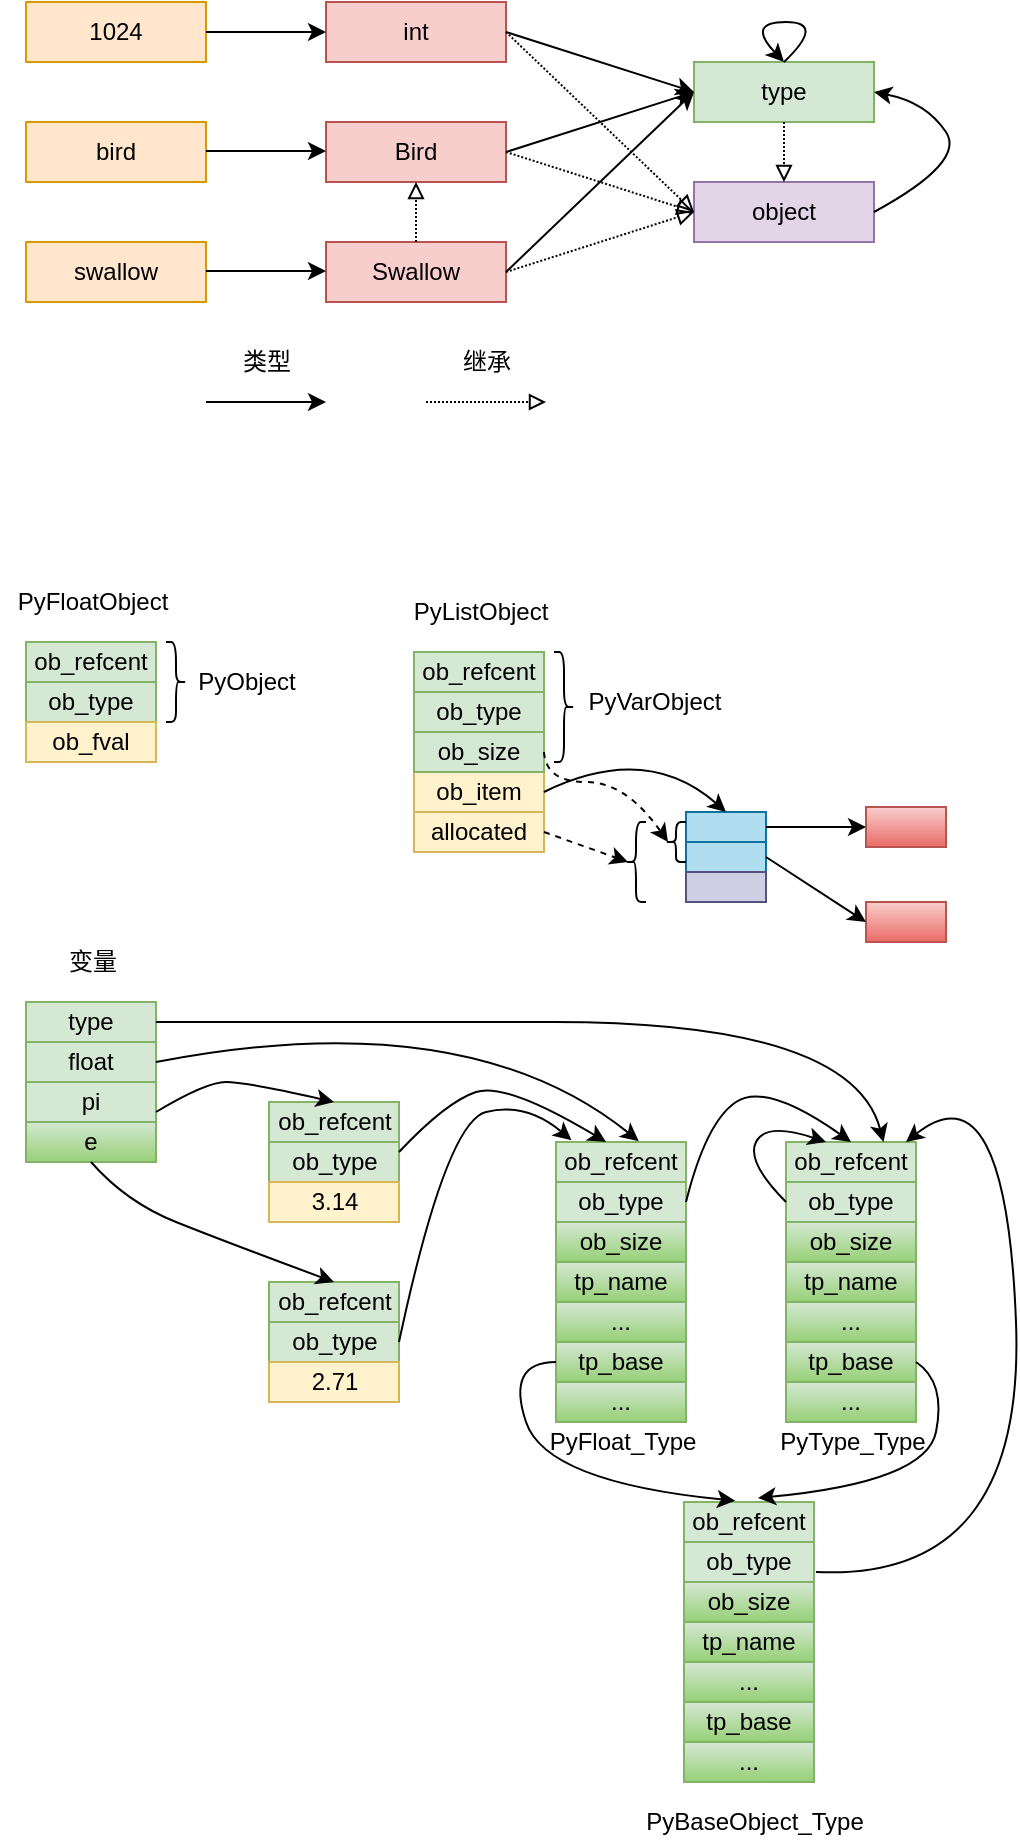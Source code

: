 <mxfile version="17.2.4" type="device"><diagram id="ddZp-5u_zNUmnfW9oT2C" name="第 1 页"><mxGraphModel dx="630" dy="490" grid="1" gridSize="10" guides="1" tooltips="1" connect="1" arrows="1" fold="1" page="1" pageScale="1" pageWidth="827" pageHeight="1169" math="0" shadow="0"><root><mxCell id="0"/><mxCell id="1" parent="0"/><mxCell id="tNa-dT1BKOkIBujuglQE-1" value="1024" style="rounded=0;whiteSpace=wrap;html=1;fillColor=#ffe6cc;strokeColor=#d79b00;" parent="1" vertex="1"><mxGeometry x="80" y="210" width="90" height="30" as="geometry"/></mxCell><mxCell id="tNa-dT1BKOkIBujuglQE-2" value="bird" style="rounded=0;whiteSpace=wrap;html=1;fillColor=#ffe6cc;strokeColor=#d79b00;" parent="1" vertex="1"><mxGeometry x="80" y="270" width="90" height="30" as="geometry"/></mxCell><mxCell id="tNa-dT1BKOkIBujuglQE-3" value="swallow" style="rounded=0;whiteSpace=wrap;html=1;fillColor=#ffe6cc;strokeColor=#d79b00;" parent="1" vertex="1"><mxGeometry x="80" y="330" width="90" height="30" as="geometry"/></mxCell><mxCell id="tNa-dT1BKOkIBujuglQE-7" value="int" style="rounded=0;whiteSpace=wrap;html=1;fillColor=#f8cecc;strokeColor=#b85450;" parent="1" vertex="1"><mxGeometry x="230" y="210" width="90" height="30" as="geometry"/></mxCell><mxCell id="tNa-dT1BKOkIBujuglQE-8" value="Bird" style="rounded=0;whiteSpace=wrap;html=1;fillColor=#f8cecc;strokeColor=#b85450;" parent="1" vertex="1"><mxGeometry x="230" y="270" width="90" height="30" as="geometry"/></mxCell><mxCell id="tNa-dT1BKOkIBujuglQE-9" value="Swallow" style="rounded=0;whiteSpace=wrap;html=1;fillColor=#f8cecc;strokeColor=#b85450;" parent="1" vertex="1"><mxGeometry x="230" y="330" width="90" height="30" as="geometry"/></mxCell><mxCell id="tNa-dT1BKOkIBujuglQE-11" value="type" style="rounded=0;whiteSpace=wrap;html=1;fillColor=#d5e8d4;strokeColor=#82b366;" parent="1" vertex="1"><mxGeometry x="414" y="240" width="90" height="30" as="geometry"/></mxCell><mxCell id="tNa-dT1BKOkIBujuglQE-12" value="object" style="rounded=0;whiteSpace=wrap;html=1;fillColor=#e1d5e7;strokeColor=#9673a6;" parent="1" vertex="1"><mxGeometry x="414" y="300" width="90" height="30" as="geometry"/></mxCell><mxCell id="tNa-dT1BKOkIBujuglQE-13" value="" style="endArrow=classic;html=1;rounded=0;entryX=0;entryY=0.5;entryDx=0;entryDy=0;exitX=1;exitY=0.5;exitDx=0;exitDy=0;exitPerimeter=0;" parent="1" source="tNa-dT1BKOkIBujuglQE-1" target="tNa-dT1BKOkIBujuglQE-7" edge="1"><mxGeometry width="50" height="50" relative="1" as="geometry"><mxPoint x="170" y="230" as="sourcePoint"/><mxPoint x="220" y="180" as="targetPoint"/></mxGeometry></mxCell><mxCell id="tNa-dT1BKOkIBujuglQE-14" value="" style="endArrow=classic;html=1;rounded=0;entryX=0;entryY=0.5;entryDx=0;entryDy=0;exitX=1;exitY=0.5;exitDx=0;exitDy=0;exitPerimeter=0;" parent="1" edge="1"><mxGeometry width="50" height="50" relative="1" as="geometry"><mxPoint x="170" y="284.5" as="sourcePoint"/><mxPoint x="230" y="284.5" as="targetPoint"/></mxGeometry></mxCell><mxCell id="tNa-dT1BKOkIBujuglQE-15" value="" style="endArrow=classic;html=1;rounded=0;entryX=0;entryY=0.5;entryDx=0;entryDy=0;exitX=1;exitY=0.5;exitDx=0;exitDy=0;exitPerimeter=0;" parent="1" edge="1"><mxGeometry width="50" height="50" relative="1" as="geometry"><mxPoint x="170" y="344.5" as="sourcePoint"/><mxPoint x="230" y="344.5" as="targetPoint"/></mxGeometry></mxCell><mxCell id="tNa-dT1BKOkIBujuglQE-17" value="" style="endArrow=classic;html=1;rounded=0;entryX=0;entryY=0.5;entryDx=0;entryDy=0;exitX=1;exitY=0.5;exitDx=0;exitDy=0;" parent="1" source="tNa-dT1BKOkIBujuglQE-7" target="tNa-dT1BKOkIBujuglQE-11" edge="1"><mxGeometry width="50" height="50" relative="1" as="geometry"><mxPoint x="320" y="220" as="sourcePoint"/><mxPoint x="410" y="250" as="targetPoint"/></mxGeometry></mxCell><mxCell id="tNa-dT1BKOkIBujuglQE-18" value="" style="endArrow=classic;html=1;rounded=0;entryX=0;entryY=0.5;entryDx=0;entryDy=0;exitX=1;exitY=0.5;exitDx=0;exitDy=0;" parent="1" source="tNa-dT1BKOkIBujuglQE-8" target="tNa-dT1BKOkIBujuglQE-11" edge="1"><mxGeometry width="50" height="50" relative="1" as="geometry"><mxPoint x="320" y="290" as="sourcePoint"/><mxPoint x="414" y="325" as="targetPoint"/></mxGeometry></mxCell><mxCell id="tNa-dT1BKOkIBujuglQE-19" value="" style="endArrow=classic;html=1;rounded=0;entryX=0;entryY=0.5;entryDx=0;entryDy=0;exitX=1;exitY=0.5;exitDx=0;exitDy=0;" parent="1" source="tNa-dT1BKOkIBujuglQE-9" target="tNa-dT1BKOkIBujuglQE-11" edge="1"><mxGeometry width="50" height="50" relative="1" as="geometry"><mxPoint x="320" y="350" as="sourcePoint"/><mxPoint x="410" y="260" as="targetPoint"/></mxGeometry></mxCell><mxCell id="tNa-dT1BKOkIBujuglQE-21" value="" style="endArrow=block;html=1;rounded=0;entryX=0.5;entryY=1;entryDx=0;entryDy=0;exitX=0.5;exitY=0;exitDx=0;exitDy=0;endFill=0;dashed=1;dashPattern=1 1;" parent="1" source="tNa-dT1BKOkIBujuglQE-9" target="tNa-dT1BKOkIBujuglQE-8" edge="1"><mxGeometry width="50" height="50" relative="1" as="geometry"><mxPoint x="280" y="330" as="sourcePoint"/><mxPoint x="330" y="280" as="targetPoint"/></mxGeometry></mxCell><mxCell id="tNa-dT1BKOkIBujuglQE-23" value="" style="endArrow=block;html=1;rounded=0;endFill=0;dashed=1;dashPattern=1 1;entryX=0;entryY=0.5;entryDx=0;entryDy=0;exitX=1;exitY=0.5;exitDx=0;exitDy=0;" parent="1" source="tNa-dT1BKOkIBujuglQE-9" target="tNa-dT1BKOkIBujuglQE-12" edge="1"><mxGeometry width="50" height="50" relative="1" as="geometry"><mxPoint x="320" y="350" as="sourcePoint"/><mxPoint x="410" y="320" as="targetPoint"/></mxGeometry></mxCell><mxCell id="tNa-dT1BKOkIBujuglQE-24" value="" style="endArrow=block;html=1;rounded=0;endFill=0;dashed=1;dashPattern=1 1;entryX=0;entryY=0.5;entryDx=0;entryDy=0;" parent="1" target="tNa-dT1BKOkIBujuglQE-12" edge="1"><mxGeometry width="50" height="50" relative="1" as="geometry"><mxPoint x="320" y="285" as="sourcePoint"/><mxPoint x="414" y="250" as="targetPoint"/></mxGeometry></mxCell><mxCell id="tNa-dT1BKOkIBujuglQE-25" value="" style="endArrow=block;html=1;rounded=0;endFill=0;dashed=1;dashPattern=1 1;entryX=0;entryY=0.5;entryDx=0;entryDy=0;" parent="1" target="tNa-dT1BKOkIBujuglQE-12" edge="1"><mxGeometry width="50" height="50" relative="1" as="geometry"><mxPoint x="320" y="225" as="sourcePoint"/><mxPoint x="410" y="310" as="targetPoint"/></mxGeometry></mxCell><mxCell id="tNa-dT1BKOkIBujuglQE-27" value="" style="endArrow=block;html=1;rounded=0;endFill=0;dashed=1;dashPattern=1 1;entryX=0.5;entryY=0;entryDx=0;entryDy=0;exitX=0.5;exitY=1;exitDx=0;exitDy=0;" parent="1" source="tNa-dT1BKOkIBujuglQE-11" target="tNa-dT1BKOkIBujuglQE-12" edge="1"><mxGeometry width="50" height="50" relative="1" as="geometry"><mxPoint x="390" y="360" as="sourcePoint"/><mxPoint x="484" y="450" as="targetPoint"/></mxGeometry></mxCell><mxCell id="tNa-dT1BKOkIBujuglQE-31" value="" style="curved=1;endArrow=classic;html=1;rounded=0;entryX=1;entryY=0.5;entryDx=0;entryDy=0;exitX=1;exitY=0.5;exitDx=0;exitDy=0;" parent="1" source="tNa-dT1BKOkIBujuglQE-12" target="tNa-dT1BKOkIBujuglQE-11" edge="1"><mxGeometry width="50" height="50" relative="1" as="geometry"><mxPoint x="504" y="320" as="sourcePoint"/><mxPoint x="554" y="270" as="targetPoint"/><Array as="points"><mxPoint x="550" y="290"/><mxPoint x="530" y="260"/></Array></mxGeometry></mxCell><mxCell id="tNa-dT1BKOkIBujuglQE-32" value="" style="curved=1;endArrow=classic;html=1;rounded=0;exitX=0.5;exitY=0;exitDx=0;exitDy=0;entryX=0.5;entryY=0;entryDx=0;entryDy=0;" parent="1" source="tNa-dT1BKOkIBujuglQE-11" target="tNa-dT1BKOkIBujuglQE-11" edge="1"><mxGeometry width="50" height="50" relative="1" as="geometry"><mxPoint x="450" y="210" as="sourcePoint"/><mxPoint x="440" y="215" as="targetPoint"/><Array as="points"><mxPoint x="480" y="220"/><mxPoint x="440" y="220"/></Array></mxGeometry></mxCell><mxCell id="tNa-dT1BKOkIBujuglQE-33" value="" style="endArrow=classic;html=1;rounded=0;" parent="1" edge="1"><mxGeometry width="50" height="50" relative="1" as="geometry"><mxPoint x="170" y="410" as="sourcePoint"/><mxPoint x="230" y="410" as="targetPoint"/></mxGeometry></mxCell><mxCell id="tNa-dT1BKOkIBujuglQE-34" value="" style="endArrow=block;html=1;rounded=0;endFill=0;dashed=1;dashPattern=1 1;" parent="1" edge="1"><mxGeometry width="50" height="50" relative="1" as="geometry"><mxPoint x="280" y="410" as="sourcePoint"/><mxPoint x="340" y="410" as="targetPoint"/></mxGeometry></mxCell><mxCell id="tNa-dT1BKOkIBujuglQE-35" value="类型" style="text;html=1;resizable=0;autosize=1;align=center;verticalAlign=middle;points=[];fillColor=none;strokeColor=none;rounded=0;" parent="1" vertex="1"><mxGeometry x="180" y="380" width="40" height="20" as="geometry"/></mxCell><mxCell id="tNa-dT1BKOkIBujuglQE-36" value="继承" style="text;html=1;resizable=0;autosize=1;align=center;verticalAlign=middle;points=[];fillColor=none;strokeColor=none;rounded=0;" parent="1" vertex="1"><mxGeometry x="290" y="380" width="40" height="20" as="geometry"/></mxCell><mxCell id="_Gow3QAPES4PB7Dpf0oj-1" value="ob_refcent" style="rounded=0;whiteSpace=wrap;html=1;fillColor=#d5e8d4;strokeColor=#82b366;" parent="1" vertex="1"><mxGeometry x="80" y="530" width="65" height="20" as="geometry"/></mxCell><mxCell id="_Gow3QAPES4PB7Dpf0oj-2" value="ob_type" style="rounded=0;whiteSpace=wrap;html=1;fillColor=#d5e8d4;strokeColor=#82b366;" parent="1" vertex="1"><mxGeometry x="80" y="550" width="65" height="20" as="geometry"/></mxCell><mxCell id="_Gow3QAPES4PB7Dpf0oj-3" value="ob_fval" style="rounded=0;whiteSpace=wrap;html=1;fillColor=#fff2cc;strokeColor=#d6b656;" parent="1" vertex="1"><mxGeometry x="80" y="570" width="65" height="20" as="geometry"/></mxCell><mxCell id="_Gow3QAPES4PB7Dpf0oj-5" value="PyFloatObject" style="text;html=1;resizable=0;autosize=1;align=center;verticalAlign=middle;points=[];fillColor=none;strokeColor=none;rounded=0;" parent="1" vertex="1"><mxGeometry x="67.5" y="500" width="90" height="20" as="geometry"/></mxCell><mxCell id="8yUlgVrvM4WrG5D6C6Vw-1" value="" style="shape=curlyBracket;whiteSpace=wrap;html=1;rounded=1;flipH=1;size=0.5;" vertex="1" parent="1"><mxGeometry x="150" y="530" width="10" height="40" as="geometry"/></mxCell><mxCell id="8yUlgVrvM4WrG5D6C6Vw-2" value="PyObject" style="text;html=1;resizable=0;autosize=1;align=center;verticalAlign=middle;points=[];fillColor=none;strokeColor=none;rounded=0;" vertex="1" parent="1"><mxGeometry x="160" y="540" width="60" height="20" as="geometry"/></mxCell><mxCell id="8yUlgVrvM4WrG5D6C6Vw-3" value="ob_refcent" style="rounded=0;whiteSpace=wrap;html=1;fillColor=#d5e8d4;strokeColor=#82b366;" vertex="1" parent="1"><mxGeometry x="274" y="535" width="65" height="20" as="geometry"/></mxCell><mxCell id="8yUlgVrvM4WrG5D6C6Vw-4" value="ob_type" style="rounded=0;whiteSpace=wrap;html=1;fillColor=#d5e8d4;strokeColor=#82b366;" vertex="1" parent="1"><mxGeometry x="274" y="555" width="65" height="20" as="geometry"/></mxCell><mxCell id="8yUlgVrvM4WrG5D6C6Vw-5" value="ob_item" style="rounded=0;whiteSpace=wrap;html=1;fillColor=#fff2cc;strokeColor=#d6b656;" vertex="1" parent="1"><mxGeometry x="274" y="595" width="65" height="20" as="geometry"/></mxCell><mxCell id="8yUlgVrvM4WrG5D6C6Vw-6" value="PyListObject" style="text;html=1;resizable=0;autosize=1;align=center;verticalAlign=middle;points=[];fillColor=none;strokeColor=none;rounded=0;" vertex="1" parent="1"><mxGeometry x="266.5" y="505" width="80" height="20" as="geometry"/></mxCell><mxCell id="8yUlgVrvM4WrG5D6C6Vw-7" value="" style="shape=curlyBracket;whiteSpace=wrap;html=1;rounded=1;flipH=1;size=0.5;" vertex="1" parent="1"><mxGeometry x="344" y="535" width="10" height="55" as="geometry"/></mxCell><mxCell id="8yUlgVrvM4WrG5D6C6Vw-8" value="PyVarObject" style="text;html=1;resizable=0;autosize=1;align=center;verticalAlign=middle;points=[];fillColor=none;strokeColor=none;rounded=0;" vertex="1" parent="1"><mxGeometry x="354" y="550" width="80" height="20" as="geometry"/></mxCell><mxCell id="8yUlgVrvM4WrG5D6C6Vw-9" value="ob_size" style="rounded=0;whiteSpace=wrap;html=1;fillColor=#d5e8d4;strokeColor=#82b366;" vertex="1" parent="1"><mxGeometry x="274" y="575" width="65" height="20" as="geometry"/></mxCell><mxCell id="8yUlgVrvM4WrG5D6C6Vw-10" value="allocated" style="rounded=0;whiteSpace=wrap;html=1;fillColor=#fff2cc;strokeColor=#d6b656;" vertex="1" parent="1"><mxGeometry x="274" y="615" width="65" height="20" as="geometry"/></mxCell><mxCell id="8yUlgVrvM4WrG5D6C6Vw-11" value="" style="rounded=0;whiteSpace=wrap;html=1;fillColor=#b1ddf0;strokeColor=#10739e;" vertex="1" parent="1"><mxGeometry x="410" y="615" width="40" height="15" as="geometry"/></mxCell><mxCell id="8yUlgVrvM4WrG5D6C6Vw-13" value="" style="rounded=0;whiteSpace=wrap;html=1;fillColor=#b1ddf0;strokeColor=#10739e;" vertex="1" parent="1"><mxGeometry x="410" y="630" width="40" height="15" as="geometry"/></mxCell><mxCell id="8yUlgVrvM4WrG5D6C6Vw-14" value="" style="rounded=0;whiteSpace=wrap;html=1;fillColor=#d0cee2;strokeColor=#56517e;" vertex="1" parent="1"><mxGeometry x="410" y="645" width="40" height="15" as="geometry"/></mxCell><mxCell id="8yUlgVrvM4WrG5D6C6Vw-15" value="" style="rounded=0;whiteSpace=wrap;html=1;fillColor=#f8cecc;gradientColor=#ea6b66;strokeColor=#b85450;" vertex="1" parent="1"><mxGeometry x="500" y="612.5" width="40" height="20" as="geometry"/></mxCell><mxCell id="8yUlgVrvM4WrG5D6C6Vw-16" value="" style="rounded=0;whiteSpace=wrap;html=1;fillColor=#f8cecc;gradientColor=#ea6b66;strokeColor=#b85450;" vertex="1" parent="1"><mxGeometry x="500" y="660" width="40" height="20" as="geometry"/></mxCell><mxCell id="8yUlgVrvM4WrG5D6C6Vw-17" value="" style="curved=1;endArrow=classic;html=1;rounded=0;exitX=1;exitY=0.5;exitDx=0;exitDy=0;entryX=0.5;entryY=0;entryDx=0;entryDy=0;" edge="1" parent="1" source="8yUlgVrvM4WrG5D6C6Vw-5" target="8yUlgVrvM4WrG5D6C6Vw-11"><mxGeometry width="50" height="50" relative="1" as="geometry"><mxPoint x="370" y="650" as="sourcePoint"/><mxPoint x="420" y="600" as="targetPoint"/><Array as="points"><mxPoint x="390" y="580"/></Array></mxGeometry></mxCell><mxCell id="8yUlgVrvM4WrG5D6C6Vw-18" value="" style="endArrow=classic;html=1;rounded=0;entryX=0;entryY=0.5;entryDx=0;entryDy=0;exitX=1;exitY=0.5;exitDx=0;exitDy=0;" edge="1" parent="1" source="8yUlgVrvM4WrG5D6C6Vw-11" target="8yUlgVrvM4WrG5D6C6Vw-15"><mxGeometry width="50" height="50" relative="1" as="geometry"><mxPoint x="450" y="625" as="sourcePoint"/><mxPoint x="500" y="575" as="targetPoint"/></mxGeometry></mxCell><mxCell id="8yUlgVrvM4WrG5D6C6Vw-19" value="" style="endArrow=classic;html=1;rounded=0;entryX=0;entryY=0.5;entryDx=0;entryDy=0;exitX=1;exitY=0.5;exitDx=0;exitDy=0;" edge="1" parent="1" source="8yUlgVrvM4WrG5D6C6Vw-13" target="8yUlgVrvM4WrG5D6C6Vw-16"><mxGeometry width="50" height="50" relative="1" as="geometry"><mxPoint x="460" y="632.5" as="sourcePoint"/><mxPoint x="510" y="632.5" as="targetPoint"/></mxGeometry></mxCell><mxCell id="8yUlgVrvM4WrG5D6C6Vw-20" value="" style="shape=curlyBracket;whiteSpace=wrap;html=1;rounded=1;" vertex="1" parent="1"><mxGeometry x="380" y="620" width="10" height="40" as="geometry"/></mxCell><mxCell id="8yUlgVrvM4WrG5D6C6Vw-21" value="" style="shape=curlyBracket;whiteSpace=wrap;html=1;rounded=1;" vertex="1" parent="1"><mxGeometry x="400" y="620" width="10" height="20" as="geometry"/></mxCell><mxCell id="8yUlgVrvM4WrG5D6C6Vw-22" value="" style="curved=1;endArrow=classic;html=1;rounded=0;entryX=0.1;entryY=0.5;entryDx=0;entryDy=0;entryPerimeter=0;exitX=1;exitY=0.5;exitDx=0;exitDy=0;dashed=1;" edge="1" parent="1" source="8yUlgVrvM4WrG5D6C6Vw-9" target="8yUlgVrvM4WrG5D6C6Vw-21"><mxGeometry width="50" height="50" relative="1" as="geometry"><mxPoint x="340" y="590" as="sourcePoint"/><mxPoint x="420" y="600" as="targetPoint"/><Array as="points"><mxPoint x="340" y="600"/><mxPoint x="380" y="600"/></Array></mxGeometry></mxCell><mxCell id="8yUlgVrvM4WrG5D6C6Vw-24" value="" style="endArrow=classic;html=1;rounded=0;dashed=1;entryX=0.1;entryY=0.5;entryDx=0;entryDy=0;entryPerimeter=0;exitX=1;exitY=0.5;exitDx=0;exitDy=0;" edge="1" parent="1" source="8yUlgVrvM4WrG5D6C6Vw-10" target="8yUlgVrvM4WrG5D6C6Vw-20"><mxGeometry width="50" height="50" relative="1" as="geometry"><mxPoint x="340" y="640" as="sourcePoint"/><mxPoint x="390" y="590" as="targetPoint"/></mxGeometry></mxCell><mxCell id="8yUlgVrvM4WrG5D6C6Vw-25" value="float" style="rounded=0;whiteSpace=wrap;html=1;fillColor=#d5e8d4;strokeColor=#82b366;" vertex="1" parent="1"><mxGeometry x="80" y="730" width="65" height="20" as="geometry"/></mxCell><mxCell id="8yUlgVrvM4WrG5D6C6Vw-26" value="pi" style="rounded=0;whiteSpace=wrap;html=1;fillColor=#d5e8d4;strokeColor=#82b366;" vertex="1" parent="1"><mxGeometry x="80" y="750" width="65" height="20" as="geometry"/></mxCell><mxCell id="8yUlgVrvM4WrG5D6C6Vw-27" value="e" style="rounded=0;whiteSpace=wrap;html=1;fillColor=#d5e8d4;strokeColor=#82b366;gradientColor=#97d077;" vertex="1" parent="1"><mxGeometry x="80" y="770" width="65" height="20" as="geometry"/></mxCell><mxCell id="8yUlgVrvM4WrG5D6C6Vw-28" value="ob_refcent" style="rounded=0;whiteSpace=wrap;html=1;fillColor=#d5e8d4;strokeColor=#82b366;" vertex="1" parent="1"><mxGeometry x="201.5" y="760" width="65" height="20" as="geometry"/></mxCell><mxCell id="8yUlgVrvM4WrG5D6C6Vw-29" value="ob_type" style="rounded=0;whiteSpace=wrap;html=1;fillColor=#d5e8d4;strokeColor=#82b366;" vertex="1" parent="1"><mxGeometry x="201.5" y="780" width="65" height="20" as="geometry"/></mxCell><mxCell id="8yUlgVrvM4WrG5D6C6Vw-30" value="3.14" style="rounded=0;whiteSpace=wrap;html=1;fillColor=#fff2cc;strokeColor=#d6b656;" vertex="1" parent="1"><mxGeometry x="201.5" y="800" width="65" height="20" as="geometry"/></mxCell><mxCell id="8yUlgVrvM4WrG5D6C6Vw-31" value="ob_refcent" style="rounded=0;whiteSpace=wrap;html=1;fillColor=#d5e8d4;strokeColor=#82b366;" vertex="1" parent="1"><mxGeometry x="201.5" y="850" width="65" height="20" as="geometry"/></mxCell><mxCell id="8yUlgVrvM4WrG5D6C6Vw-32" value="ob_type" style="rounded=0;whiteSpace=wrap;html=1;fillColor=#d5e8d4;strokeColor=#82b366;" vertex="1" parent="1"><mxGeometry x="201.5" y="870" width="65" height="20" as="geometry"/></mxCell><mxCell id="8yUlgVrvM4WrG5D6C6Vw-33" value="2.71" style="rounded=0;whiteSpace=wrap;html=1;fillColor=#fff2cc;strokeColor=#d6b656;" vertex="1" parent="1"><mxGeometry x="201.5" y="890" width="65" height="20" as="geometry"/></mxCell><mxCell id="8yUlgVrvM4WrG5D6C6Vw-34" value="ob_refcent" style="rounded=0;whiteSpace=wrap;html=1;fillColor=#d5e8d4;strokeColor=#82b366;" vertex="1" parent="1"><mxGeometry x="345" y="780" width="65" height="20" as="geometry"/></mxCell><mxCell id="8yUlgVrvM4WrG5D6C6Vw-35" value="ob_type" style="rounded=0;whiteSpace=wrap;html=1;fillColor=#d5e8d4;strokeColor=#82b366;" vertex="1" parent="1"><mxGeometry x="345" y="800" width="65" height="20" as="geometry"/></mxCell><mxCell id="8yUlgVrvM4WrG5D6C6Vw-36" value="&lt;span style=&quot;color: rgba(0 , 0 , 0 , 0) ; font-family: monospace ; font-size: 0px&quot;&gt;%3CmxGraphModel%3E%3Croot%3E%3CmxCell%20id%3D%220%22%2F%3E%3CmxCell%20id%3D%221%22%20parent%3D%220%22%2F%3E%3CmxCell%20id%3D%222%22%20value%3D%22float%22%20style%3D%22rounded%3D0%3BwhiteSpace%3Dwrap%3Bhtml%3D1%3BfillColor%3D%23d5e8d4%3BstrokeColor%3D%2382b366%3B%22%20vertex%3D%221%22%20parent%3D%221%22%3E%3CmxGeometry%20x%3D%2280%22%20y%3D%22730%22%20width%3D%2265%22%20height%3D%2220%22%20as%3D%22geometry%22%2F%3E%3C%2FmxCell%3E%3CmxCell%20id%3D%223%22%20value%3D%22pi%22%20style%3D%22rounded%3D0%3BwhiteSpace%3Dwrap%3Bhtml%3D1%3BfillColor%3D%23d5e8d4%3BstrokeColor%3D%2382b366%3B%22%20vertex%3D%221%22%20parent%3D%221%22%3E%3CmxGeometry%20x%3D%2280%22%20y%3D%22750%22%20width%3D%2265%22%20height%3D%2220%22%20as%3D%22geometry%22%2F%3E%3C%2FmxCell%3E%3CmxCell%20id%3D%224%22%20value%3D%22e%22%20style%3D%22rounded%3D0%3BwhiteSpace%3Dwrap%3Bhtml%3D1%3BfillColor%3D%23d5e8d4%3BstrokeColor%3D%2382b366%3BgradientColor%3D%2397d077%3B%22%20vertex%3D%221%22%20parent%3D%221%22%3E%3CmxGeometry%20x%3D%2280%22%20y%3D%22770%22%20width%3D%2265%22%20height%3D%2220%22%20as%3D%22geometry%22%2F%3E%3C%2FmxCell%3E%3C%2Froot%3E%3C%2FmxGraphModel%3E&lt;/span&gt;ob_size" style="rounded=0;whiteSpace=wrap;html=1;fillColor=#d5e8d4;strokeColor=#82b366;gradientColor=#97d077;" vertex="1" parent="1"><mxGeometry x="345" y="820" width="65" height="20" as="geometry"/></mxCell><mxCell id="8yUlgVrvM4WrG5D6C6Vw-39" value="" style="curved=1;endArrow=classic;html=1;rounded=0;entryX=0.636;entryY=-0.022;entryDx=0;entryDy=0;entryPerimeter=0;" edge="1" parent="1" target="8yUlgVrvM4WrG5D6C6Vw-34"><mxGeometry width="50" height="50" relative="1" as="geometry"><mxPoint x="145" y="740" as="sourcePoint"/><mxPoint x="195" y="690" as="targetPoint"/><Array as="points"><mxPoint x="300" y="710"/></Array></mxGeometry></mxCell><mxCell id="8yUlgVrvM4WrG5D6C6Vw-40" value="" style="curved=1;endArrow=classic;html=1;rounded=0;entryX=0.5;entryY=0;entryDx=0;entryDy=0;" edge="1" parent="1" target="8yUlgVrvM4WrG5D6C6Vw-28"><mxGeometry width="50" height="50" relative="1" as="geometry"><mxPoint x="145" y="765" as="sourcePoint"/><mxPoint x="195" y="715" as="targetPoint"/><Array as="points"><mxPoint x="170" y="750"/><mxPoint x="190" y="750"/></Array></mxGeometry></mxCell><mxCell id="8yUlgVrvM4WrG5D6C6Vw-41" value="" style="curved=1;endArrow=classic;html=1;rounded=0;exitX=0.5;exitY=1;exitDx=0;exitDy=0;entryX=0.5;entryY=0;entryDx=0;entryDy=0;" edge="1" parent="1" source="8yUlgVrvM4WrG5D6C6Vw-27" target="8yUlgVrvM4WrG5D6C6Vw-31"><mxGeometry width="50" height="50" relative="1" as="geometry"><mxPoint x="260" y="860" as="sourcePoint"/><mxPoint x="310" y="810" as="targetPoint"/><Array as="points"><mxPoint x="130" y="810"/><mxPoint x="180" y="830"/></Array></mxGeometry></mxCell><mxCell id="8yUlgVrvM4WrG5D6C6Vw-43" value="tp_name" style="rounded=0;whiteSpace=wrap;html=1;fillColor=#d5e8d4;gradientColor=#97d077;strokeColor=#82b366;" vertex="1" parent="1"><mxGeometry x="345" y="840" width="65" height="20" as="geometry"/></mxCell><mxCell id="8yUlgVrvM4WrG5D6C6Vw-44" value="..." style="rounded=0;whiteSpace=wrap;html=1;fillColor=#d5e8d4;gradientColor=#97d077;strokeColor=#82b366;" vertex="1" parent="1"><mxGeometry x="345" y="860" width="65" height="20" as="geometry"/></mxCell><mxCell id="8yUlgVrvM4WrG5D6C6Vw-47" value="" style="curved=1;endArrow=classic;html=1;rounded=0;entryX=0.385;entryY=0;entryDx=0;entryDy=0;entryPerimeter=0;exitX=1;exitY=0.25;exitDx=0;exitDy=0;" edge="1" parent="1" source="8yUlgVrvM4WrG5D6C6Vw-29" target="8yUlgVrvM4WrG5D6C6Vw-34"><mxGeometry width="50" height="50" relative="1" as="geometry"><mxPoint x="220" y="880" as="sourcePoint"/><mxPoint x="270" y="830" as="targetPoint"/><Array as="points"><mxPoint x="290" y="760"/><mxPoint x="320" y="750"/></Array></mxGeometry></mxCell><mxCell id="8yUlgVrvM4WrG5D6C6Vw-48" value="" style="curved=1;endArrow=classic;html=1;rounded=0;entryX=0.119;entryY=-0.045;entryDx=0;entryDy=0;entryPerimeter=0;" edge="1" parent="1" target="8yUlgVrvM4WrG5D6C6Vw-34"><mxGeometry width="50" height="50" relative="1" as="geometry"><mxPoint x="266.5" y="880" as="sourcePoint"/><mxPoint x="316.5" y="830" as="targetPoint"/><Array as="points"><mxPoint x="290" y="770"/><mxPoint x="330" y="760"/></Array></mxGeometry></mxCell><mxCell id="8yUlgVrvM4WrG5D6C6Vw-49" value="变量" style="text;html=1;resizable=0;autosize=1;align=center;verticalAlign=middle;points=[];fillColor=none;strokeColor=none;rounded=0;" vertex="1" parent="1"><mxGeometry x="92.5" y="680" width="40" height="20" as="geometry"/></mxCell><mxCell id="8yUlgVrvM4WrG5D6C6Vw-50" value="PyFloat_Type" style="text;html=1;resizable=0;autosize=1;align=center;verticalAlign=middle;points=[];fillColor=none;strokeColor=none;rounded=0;" vertex="1" parent="1"><mxGeometry x="332.5" y="920" width="90" height="20" as="geometry"/></mxCell><mxCell id="8yUlgVrvM4WrG5D6C6Vw-51" value="ob_refcent" style="rounded=0;whiteSpace=wrap;html=1;fillColor=#d5e8d4;strokeColor=#82b366;" vertex="1" parent="1"><mxGeometry x="460" y="780" width="65" height="20" as="geometry"/></mxCell><mxCell id="8yUlgVrvM4WrG5D6C6Vw-52" value="ob_type" style="rounded=0;whiteSpace=wrap;html=1;fillColor=#d5e8d4;strokeColor=#82b366;" vertex="1" parent="1"><mxGeometry x="460" y="800" width="65" height="20" as="geometry"/></mxCell><mxCell id="8yUlgVrvM4WrG5D6C6Vw-53" value="&lt;span style=&quot;color: rgba(0 , 0 , 0 , 0) ; font-family: monospace ; font-size: 0px&quot;&gt;%3CmxGraphModel%3E%3Croot%3E%3CmxCell%20id%3D%220%22%2F%3E%3CmxCell%20id%3D%221%22%20parent%3D%220%22%2F%3E%3CmxCell%20id%3D%222%22%20value%3D%22float%22%20style%3D%22rounded%3D0%3BwhiteSpace%3Dwrap%3Bhtml%3D1%3BfillColor%3D%23d5e8d4%3BstrokeColor%3D%2382b366%3B%22%20vertex%3D%221%22%20parent%3D%221%22%3E%3CmxGeometry%20x%3D%2280%22%20y%3D%22730%22%20width%3D%2265%22%20height%3D%2220%22%20as%3D%22geometry%22%2F%3E%3C%2FmxCell%3E%3CmxCell%20id%3D%223%22%20value%3D%22pi%22%20style%3D%22rounded%3D0%3BwhiteSpace%3Dwrap%3Bhtml%3D1%3BfillColor%3D%23d5e8d4%3BstrokeColor%3D%2382b366%3B%22%20vertex%3D%221%22%20parent%3D%221%22%3E%3CmxGeometry%20x%3D%2280%22%20y%3D%22750%22%20width%3D%2265%22%20height%3D%2220%22%20as%3D%22geometry%22%2F%3E%3C%2FmxCell%3E%3CmxCell%20id%3D%224%22%20value%3D%22e%22%20style%3D%22rounded%3D0%3BwhiteSpace%3Dwrap%3Bhtml%3D1%3BfillColor%3D%23d5e8d4%3BstrokeColor%3D%2382b366%3BgradientColor%3D%2397d077%3B%22%20vertex%3D%221%22%20parent%3D%221%22%3E%3CmxGeometry%20x%3D%2280%22%20y%3D%22770%22%20width%3D%2265%22%20height%3D%2220%22%20as%3D%22geometry%22%2F%3E%3C%2FmxCell%3E%3C%2Froot%3E%3C%2FmxGraphModel%3E&lt;/span&gt;ob_size" style="rounded=0;whiteSpace=wrap;html=1;fillColor=#d5e8d4;strokeColor=#82b366;gradientColor=#97d077;" vertex="1" parent="1"><mxGeometry x="460" y="820" width="65" height="20" as="geometry"/></mxCell><mxCell id="8yUlgVrvM4WrG5D6C6Vw-54" value="tp_name" style="rounded=0;whiteSpace=wrap;html=1;fillColor=#d5e8d4;gradientColor=#97d077;strokeColor=#82b366;" vertex="1" parent="1"><mxGeometry x="460" y="840" width="65" height="20" as="geometry"/></mxCell><mxCell id="8yUlgVrvM4WrG5D6C6Vw-55" value="..." style="rounded=0;whiteSpace=wrap;html=1;fillColor=#d5e8d4;gradientColor=#97d077;strokeColor=#82b366;" vertex="1" parent="1"><mxGeometry x="460" y="860" width="65" height="20" as="geometry"/></mxCell><mxCell id="8yUlgVrvM4WrG5D6C6Vw-56" value="PyType_Type" style="text;html=1;resizable=0;autosize=1;align=center;verticalAlign=middle;points=[];fillColor=none;strokeColor=none;rounded=0;" vertex="1" parent="1"><mxGeometry x="447.5" y="920" width="90" height="20" as="geometry"/></mxCell><mxCell id="8yUlgVrvM4WrG5D6C6Vw-57" value="" style="curved=1;endArrow=classic;html=1;rounded=0;entryX=0.5;entryY=0;entryDx=0;entryDy=0;exitX=1;exitY=0.5;exitDx=0;exitDy=0;" edge="1" parent="1" source="8yUlgVrvM4WrG5D6C6Vw-35" target="8yUlgVrvM4WrG5D6C6Vw-51"><mxGeometry width="50" height="50" relative="1" as="geometry"><mxPoint x="405" y="810" as="sourcePoint"/><mxPoint x="455" y="760" as="targetPoint"/><Array as="points"><mxPoint x="420" y="770"/><mxPoint x="450" y="750"/></Array></mxGeometry></mxCell><mxCell id="8yUlgVrvM4WrG5D6C6Vw-58" value="" style="curved=1;endArrow=classic;html=1;rounded=0;exitX=0;exitY=0.5;exitDx=0;exitDy=0;entryX=0.308;entryY=0;entryDx=0;entryDy=0;entryPerimeter=0;" edge="1" parent="1" source="8yUlgVrvM4WrG5D6C6Vw-52" target="8yUlgVrvM4WrG5D6C6Vw-51"><mxGeometry width="50" height="50" relative="1" as="geometry"><mxPoint x="440" y="785" as="sourcePoint"/><mxPoint x="490" y="735" as="targetPoint"/><Array as="points"><mxPoint x="440" y="790"/><mxPoint x="450" y="770"/></Array></mxGeometry></mxCell><mxCell id="8yUlgVrvM4WrG5D6C6Vw-60" value="type" style="rounded=0;whiteSpace=wrap;html=1;fillColor=#d5e8d4;strokeColor=#82b366;" vertex="1" parent="1"><mxGeometry x="80" y="710" width="65" height="20" as="geometry"/></mxCell><mxCell id="8yUlgVrvM4WrG5D6C6Vw-61" value="" style="curved=1;endArrow=classic;html=1;rounded=0;entryX=0.75;entryY=0;entryDx=0;entryDy=0;" edge="1" parent="1" target="8yUlgVrvM4WrG5D6C6Vw-51"><mxGeometry width="50" height="50" relative="1" as="geometry"><mxPoint x="145" y="720" as="sourcePoint"/><mxPoint x="195" y="670" as="targetPoint"/><Array as="points"><mxPoint x="195" y="720"/><mxPoint x="493" y="720"/></Array></mxGeometry></mxCell><mxCell id="8yUlgVrvM4WrG5D6C6Vw-62" value="ob_refcent" style="rounded=0;whiteSpace=wrap;html=1;fillColor=#d5e8d4;strokeColor=#82b366;" vertex="1" parent="1"><mxGeometry x="409" y="960" width="65" height="20" as="geometry"/></mxCell><mxCell id="8yUlgVrvM4WrG5D6C6Vw-63" value="ob_type" style="rounded=0;whiteSpace=wrap;html=1;fillColor=#d5e8d4;strokeColor=#82b366;" vertex="1" parent="1"><mxGeometry x="409" y="980" width="65" height="20" as="geometry"/></mxCell><mxCell id="8yUlgVrvM4WrG5D6C6Vw-64" value="&lt;span style=&quot;color: rgba(0 , 0 , 0 , 0) ; font-family: monospace ; font-size: 0px&quot;&gt;%3CmxGraphModel%3E%3Croot%3E%3CmxCell%20id%3D%220%22%2F%3E%3CmxCell%20id%3D%221%22%20parent%3D%220%22%2F%3E%3CmxCell%20id%3D%222%22%20value%3D%22float%22%20style%3D%22rounded%3D0%3BwhiteSpace%3Dwrap%3Bhtml%3D1%3BfillColor%3D%23d5e8d4%3BstrokeColor%3D%2382b366%3B%22%20vertex%3D%221%22%20parent%3D%221%22%3E%3CmxGeometry%20x%3D%2280%22%20y%3D%22730%22%20width%3D%2265%22%20height%3D%2220%22%20as%3D%22geometry%22%2F%3E%3C%2FmxCell%3E%3CmxCell%20id%3D%223%22%20value%3D%22pi%22%20style%3D%22rounded%3D0%3BwhiteSpace%3Dwrap%3Bhtml%3D1%3BfillColor%3D%23d5e8d4%3BstrokeColor%3D%2382b366%3B%22%20vertex%3D%221%22%20parent%3D%221%22%3E%3CmxGeometry%20x%3D%2280%22%20y%3D%22750%22%20width%3D%2265%22%20height%3D%2220%22%20as%3D%22geometry%22%2F%3E%3C%2FmxCell%3E%3CmxCell%20id%3D%224%22%20value%3D%22e%22%20style%3D%22rounded%3D0%3BwhiteSpace%3Dwrap%3Bhtml%3D1%3BfillColor%3D%23d5e8d4%3BstrokeColor%3D%2382b366%3BgradientColor%3D%2397d077%3B%22%20vertex%3D%221%22%20parent%3D%221%22%3E%3CmxGeometry%20x%3D%2280%22%20y%3D%22770%22%20width%3D%2265%22%20height%3D%2220%22%20as%3D%22geometry%22%2F%3E%3C%2FmxCell%3E%3C%2Froot%3E%3C%2FmxGraphModel%3E&lt;/span&gt;ob_size" style="rounded=0;whiteSpace=wrap;html=1;fillColor=#d5e8d4;strokeColor=#82b366;gradientColor=#97d077;" vertex="1" parent="1"><mxGeometry x="409" y="1000" width="65" height="20" as="geometry"/></mxCell><mxCell id="8yUlgVrvM4WrG5D6C6Vw-65" value="tp_name" style="rounded=0;whiteSpace=wrap;html=1;fillColor=#d5e8d4;gradientColor=#97d077;strokeColor=#82b366;" vertex="1" parent="1"><mxGeometry x="409" y="1020" width="65" height="20" as="geometry"/></mxCell><mxCell id="8yUlgVrvM4WrG5D6C6Vw-66" value="..." style="rounded=0;whiteSpace=wrap;html=1;fillColor=#d5e8d4;gradientColor=#97d077;strokeColor=#82b366;" vertex="1" parent="1"><mxGeometry x="409" y="1040" width="65" height="20" as="geometry"/></mxCell><mxCell id="8yUlgVrvM4WrG5D6C6Vw-67" value="PyBaseObject_Type" style="text;html=1;resizable=0;autosize=1;align=center;verticalAlign=middle;points=[];fillColor=none;strokeColor=none;rounded=0;" vertex="1" parent="1"><mxGeometry x="384" y="1110" width="120" height="20" as="geometry"/></mxCell><mxCell id="8yUlgVrvM4WrG5D6C6Vw-68" value="tp_base" style="rounded=0;whiteSpace=wrap;html=1;fillColor=#d5e8d4;gradientColor=#97d077;strokeColor=#82b366;" vertex="1" parent="1"><mxGeometry x="345" y="880" width="65" height="20" as="geometry"/></mxCell><mxCell id="8yUlgVrvM4WrG5D6C6Vw-69" value="..." style="rounded=0;whiteSpace=wrap;html=1;fillColor=#d5e8d4;gradientColor=#97d077;strokeColor=#82b366;" vertex="1" parent="1"><mxGeometry x="345" y="900" width="65" height="20" as="geometry"/></mxCell><mxCell id="8yUlgVrvM4WrG5D6C6Vw-70" value="tp_base" style="rounded=0;whiteSpace=wrap;html=1;fillColor=#d5e8d4;gradientColor=#97d077;strokeColor=#82b366;" vertex="1" parent="1"><mxGeometry x="460" y="880" width="65" height="20" as="geometry"/></mxCell><mxCell id="8yUlgVrvM4WrG5D6C6Vw-71" value="..." style="rounded=0;whiteSpace=wrap;html=1;fillColor=#d5e8d4;gradientColor=#97d077;strokeColor=#82b366;" vertex="1" parent="1"><mxGeometry x="460" y="900" width="65" height="20" as="geometry"/></mxCell><mxCell id="8yUlgVrvM4WrG5D6C6Vw-72" value="tp_base" style="rounded=0;whiteSpace=wrap;html=1;fillColor=#d5e8d4;gradientColor=#97d077;strokeColor=#82b366;" vertex="1" parent="1"><mxGeometry x="409" y="1060" width="65" height="20" as="geometry"/></mxCell><mxCell id="8yUlgVrvM4WrG5D6C6Vw-73" value="..." style="rounded=0;whiteSpace=wrap;html=1;fillColor=#d5e8d4;gradientColor=#97d077;strokeColor=#82b366;" vertex="1" parent="1"><mxGeometry x="409" y="1080" width="65" height="20" as="geometry"/></mxCell><mxCell id="8yUlgVrvM4WrG5D6C6Vw-74" value="" style="curved=1;endArrow=classic;html=1;rounded=0;entryX=0.394;entryY=-0.03;entryDx=0;entryDy=0;entryPerimeter=0;exitX=0;exitY=0.5;exitDx=0;exitDy=0;" edge="1" parent="1" source="8yUlgVrvM4WrG5D6C6Vw-68" target="8yUlgVrvM4WrG5D6C6Vw-62"><mxGeometry width="50" height="50" relative="1" as="geometry"><mxPoint x="280" y="990" as="sourcePoint"/><mxPoint x="330" y="940" as="targetPoint"/><Array as="points"><mxPoint x="320" y="890"/><mxPoint x="340" y="950"/></Array></mxGeometry></mxCell><mxCell id="8yUlgVrvM4WrG5D6C6Vw-75" value="" style="curved=1;endArrow=classic;html=1;rounded=0;exitX=1;exitY=0.5;exitDx=0;exitDy=0;entryX=0.569;entryY=-0.1;entryDx=0;entryDy=0;entryPerimeter=0;" edge="1" parent="1" source="8yUlgVrvM4WrG5D6C6Vw-70" target="8yUlgVrvM4WrG5D6C6Vw-62"><mxGeometry width="50" height="50" relative="1" as="geometry"><mxPoint x="525" y="990" as="sourcePoint"/><mxPoint x="575" y="940" as="targetPoint"/><Array as="points"><mxPoint x="540" y="900"/><mxPoint x="530" y="950"/></Array></mxGeometry></mxCell><mxCell id="8yUlgVrvM4WrG5D6C6Vw-77" value="" style="curved=1;endArrow=classic;html=1;rounded=0;entryX=0.923;entryY=0;entryDx=0;entryDy=0;entryPerimeter=0;" edge="1" parent="1" target="8yUlgVrvM4WrG5D6C6Vw-51"><mxGeometry width="50" height="50" relative="1" as="geometry"><mxPoint x="475" y="995" as="sourcePoint"/><mxPoint x="525" y="945" as="targetPoint"/><Array as="points"><mxPoint x="580" y="1000"/><mxPoint x="570" y="740"/></Array></mxGeometry></mxCell></root></mxGraphModel></diagram></mxfile>
